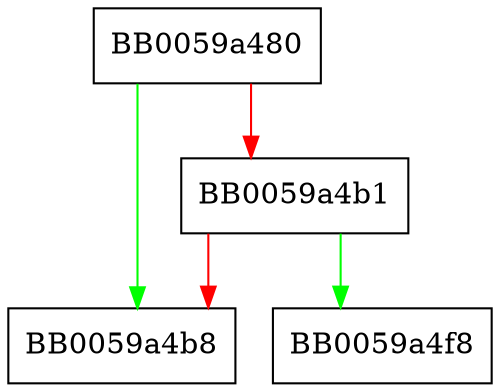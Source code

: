 digraph ecd_item_verify {
  node [shape="box"];
  graph [splines=ortho];
  BB0059a480 -> BB0059a4b8 [color="green"];
  BB0059a480 -> BB0059a4b1 [color="red"];
  BB0059a4b1 -> BB0059a4f8 [color="green"];
  BB0059a4b1 -> BB0059a4b8 [color="red"];
}